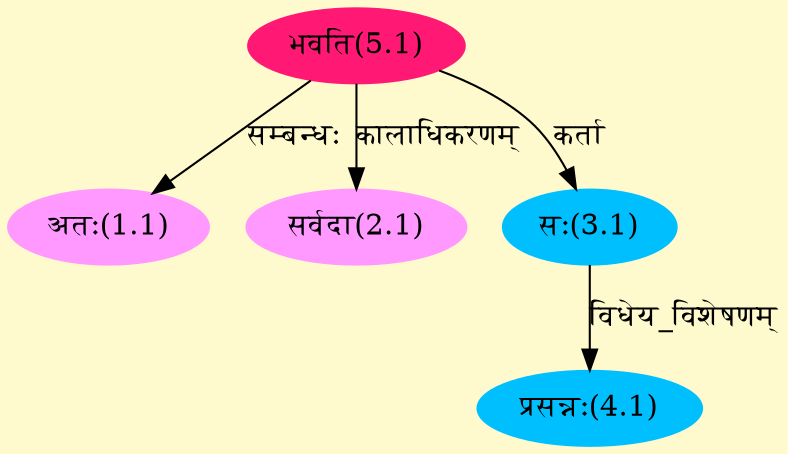 digraph G{
rankdir=BT;
 compound=true;
 bgcolor="lemonchiffon1";
Node1_1 [style=filled, color="#FF99FF" label = "अतः(1.1)"]
Node5_1 [style=filled, color="#FF1975" label = "भवति(5.1)"]
Node2_1 [style=filled, color="#FF99FF" label = "सर्वदा(2.1)"]
Node3_1 [style=filled, color="#00BFFF" label = "सः(3.1)"]
Node4_1 [style=filled, color="#00BFFF" label = "प्रसन्नः(4.1)"]
/* Start of Relations section */

Node1_1 -> Node5_1 [  label="सम्बन्धः"  dir="back" ]
Node2_1 -> Node5_1 [  label="कालाधिकरणम्"  dir="back" ]
Node3_1 -> Node5_1 [  label="कर्ता"  dir="back" ]
Node4_1 -> Node3_1 [  label="विधेय_विशेषणम्"  dir="back" ]
}
